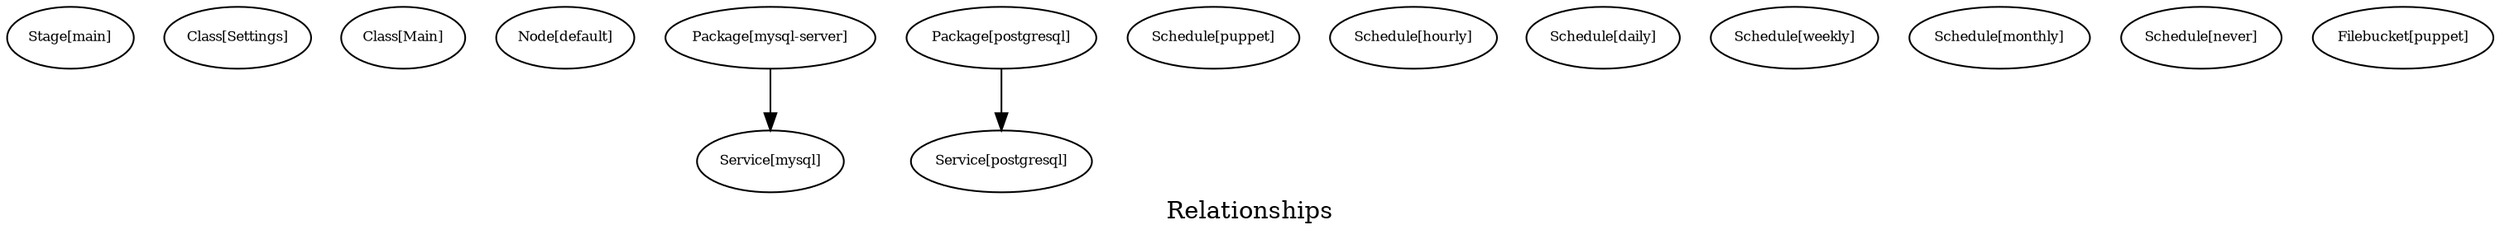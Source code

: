 digraph Relationships {
    label = "Relationships"
    "Stage[main]" [
        fontsize = 8,
        label = "Stage[main]"
    ]

    "Class[Settings]" [
        fontsize = 8,
        label = "Class[Settings]"
    ]

    "Class[Main]" [
        fontsize = 8,
        label = "Class[Main]"
    ]

    "Node[default]" [
        fontsize = 8,
        label = "Node[default]"
    ]

    "Package[mysql-server]" [
        fontsize = 8,
        label = "Package[mysql-server]"
    ]

    "Package[postgresql]" [
        fontsize = 8,
        label = "Package[postgresql]"
    ]

    "Service[mysql]" [
        fontsize = 8,
        label = "Service[mysql]"
    ]

    "Service[postgresql]" [
        fontsize = 8,
        label = "Service[postgresql]"
    ]

    "Schedule[puppet]" [
        fontsize = 8,
        label = "Schedule[puppet]"
    ]

    "Schedule[hourly]" [
        fontsize = 8,
        label = "Schedule[hourly]"
    ]

    "Schedule[daily]" [
        fontsize = 8,
        label = "Schedule[daily]"
    ]

    "Schedule[weekly]" [
        fontsize = 8,
        label = "Schedule[weekly]"
    ]

    "Schedule[monthly]" [
        fontsize = 8,
        label = "Schedule[monthly]"
    ]

    "Schedule[never]" [
        fontsize = 8,
        label = "Schedule[never]"
    ]

    "Filebucket[puppet]" [
        fontsize = 8,
        label = "Filebucket[puppet]"
    ]

    "Package[mysql-server]" -> "Service[mysql]" [
        fontsize = 8
    ]

    "Package[postgresql]" -> "Service[postgresql]" [
        fontsize = 8
    ]

}
